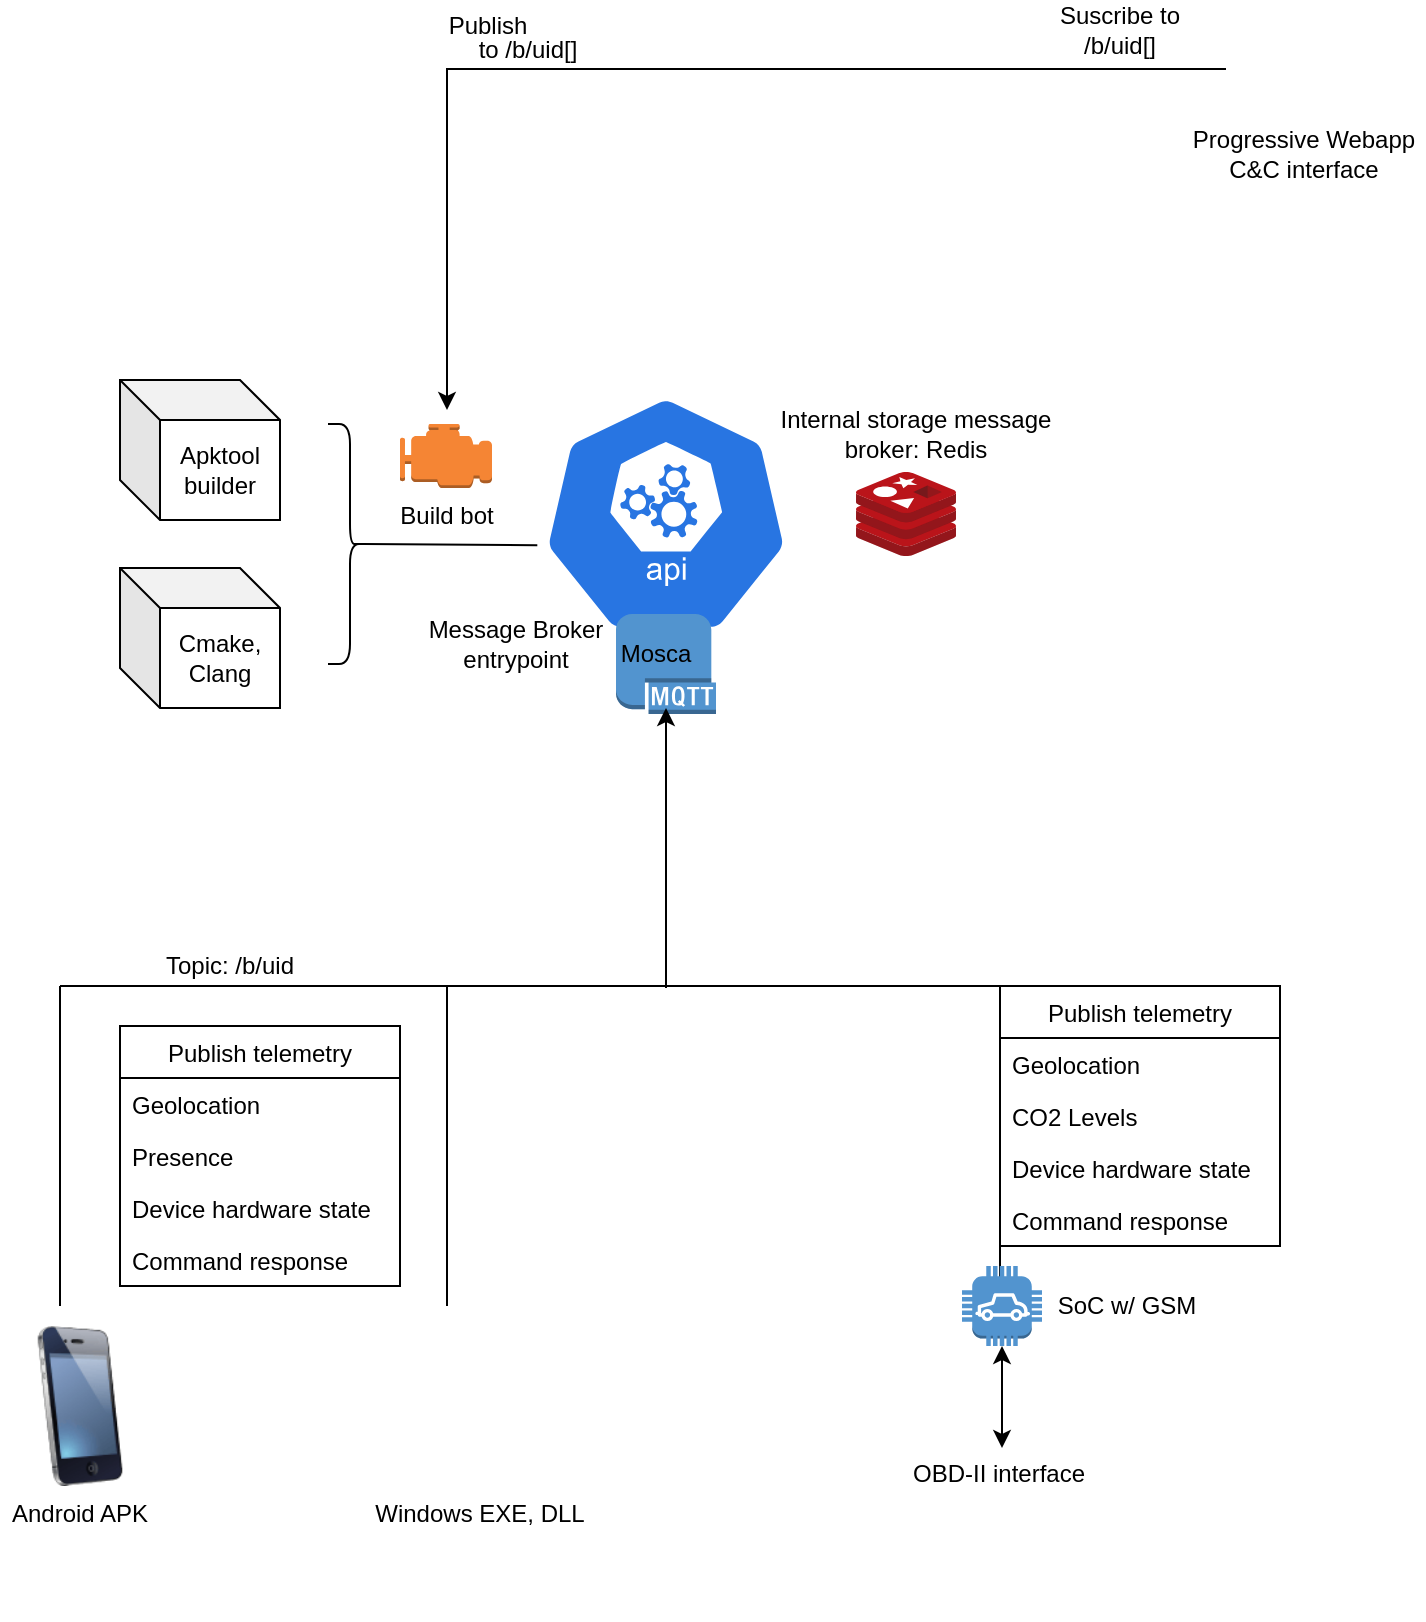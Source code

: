 <mxfile version="12.3.8" type="device" pages="1"><diagram id="PozaXccGfx9hUC65a069" name="Page-1"><mxGraphModel dx="1426" dy="802" grid="1" gridSize="10" guides="1" tooltips="1" connect="1" arrows="1" fold="1" page="1" pageScale="1" pageWidth="827" pageHeight="1169" math="0" shadow="0"><root><mxCell id="0"/><mxCell id="1" parent="0"/><mxCell id="nLyYPSohx7e2pFR9MIe1-2" value="" style="html=1;dashed=0;whitespace=wrap;fillColor=#2875E2;strokeColor=#ffffff;points=[[0.005,0.63,0],[0.1,0.2,0],[0.9,0.2,0],[0.5,0,0],[0.995,0.63,0],[0.72,0.99,0],[0.5,1,0],[0.28,0.99,0]];shape=mxgraph.kubernetes.icon;prIcon=api" parent="1" vertex="1"><mxGeometry x="328" y="324" width="130" height="120" as="geometry"/></mxCell><mxCell id="nLyYPSohx7e2pFR9MIe1-1" value="" style="outlineConnect=0;dashed=0;verticalLabelPosition=bottom;verticalAlign=top;align=center;html=1;shape=mxgraph.aws3.mqtt_protocol;fillColor=#5294CF;gradientColor=none;" parent="1" vertex="1"><mxGeometry x="368" y="434" width="50" height="50" as="geometry"/></mxCell><mxCell id="nLyYPSohx7e2pFR9MIe1-6" value="" style="image;html=1;labelBackgroundColor=#ffffff;image=img/lib/clip_art/telecommunication/iPhone_128x128.png" parent="1" vertex="1"><mxGeometry x="60" y="790" width="80" height="80" as="geometry"/></mxCell><mxCell id="nLyYPSohx7e2pFR9MIe1-8" value="" style="shape=image;html=1;verticalAlign=top;verticalLabelPosition=bottom;labelBackgroundColor=#ffffff;imageAspect=0;aspect=fixed;image=https://cdn2.iconfinder.com/data/icons/crystalproject/128x128/devices/laptop.png" parent="1" vertex="1"><mxGeometry x="256" y="790" width="88" height="88" as="geometry"/></mxCell><mxCell id="nLyYPSohx7e2pFR9MIe1-9" value="Mosca" style="text;html=1;strokeColor=none;fillColor=none;align=center;verticalAlign=middle;whiteSpace=wrap;rounded=0;" parent="1" vertex="1"><mxGeometry x="368" y="444" width="40" height="20" as="geometry"/></mxCell><mxCell id="nLyYPSohx7e2pFR9MIe1-11" value="" style="aspect=fixed;html=1;points=[];align=center;image;fontSize=12;image=img/lib/mscae/Cache_Redis_Product.svg;" parent="1" vertex="1"><mxGeometry x="488" y="363" width="50" height="42" as="geometry"/></mxCell><mxCell id="nLyYPSohx7e2pFR9MIe1-12" value="Message Broker entrypoint" style="text;html=1;strokeColor=none;fillColor=none;align=center;verticalAlign=middle;whiteSpace=wrap;rounded=0;" parent="1" vertex="1"><mxGeometry x="268" y="439" width="100" height="20" as="geometry"/></mxCell><mxCell id="nLyYPSohx7e2pFR9MIe1-13" value="Internal storage message broker: Redis" style="text;html=1;strokeColor=none;fillColor=none;align=center;verticalAlign=middle;whiteSpace=wrap;rounded=0;" parent="1" vertex="1"><mxGeometry x="438" y="334" width="160" height="20" as="geometry"/></mxCell><mxCell id="nLyYPSohx7e2pFR9MIe1-14" value="Android APK" style="text;html=1;strokeColor=none;fillColor=none;align=center;verticalAlign=middle;whiteSpace=wrap;rounded=0;" parent="1" vertex="1"><mxGeometry x="60" y="874" width="80" height="20" as="geometry"/></mxCell><mxCell id="nLyYPSohx7e2pFR9MIe1-15" value="Windows EXE, DLL" style="text;html=1;strokeColor=none;fillColor=none;align=center;verticalAlign=middle;whiteSpace=wrap;rounded=0;" parent="1" vertex="1"><mxGeometry x="240" y="874" width="120" height="20" as="geometry"/></mxCell><mxCell id="nLyYPSohx7e2pFR9MIe1-17" value="" style="shape=image;html=1;verticalAlign=top;verticalLabelPosition=bottom;labelBackgroundColor=#ffffff;imageAspect=0;aspect=fixed;image=https://cdn4.iconfinder.com/data/icons/logos-3/600/React.js_logo-128.png" parent="1" vertex="1"><mxGeometry x="680" y="130" width="64" height="64" as="geometry"/></mxCell><mxCell id="nLyYPSohx7e2pFR9MIe1-19" value="Progressive Webapp C&amp;amp;C interface" style="text;html=1;strokeColor=none;fillColor=none;align=center;verticalAlign=middle;whiteSpace=wrap;rounded=0;" parent="1" vertex="1"><mxGeometry x="652" y="194" width="120" height="20" as="geometry"/></mxCell><mxCell id="nLyYPSohx7e2pFR9MIe1-23" value="Apktool builder" style="shape=cube;whiteSpace=wrap;html=1;boundedLbl=1;backgroundOutline=1;darkOpacity=0.05;darkOpacity2=0.1;" parent="1" vertex="1"><mxGeometry x="120" y="317" width="80" height="70" as="geometry"/></mxCell><mxCell id="nLyYPSohx7e2pFR9MIe1-24" value="Cmake, Clang" style="shape=cube;whiteSpace=wrap;html=1;boundedLbl=1;backgroundOutline=1;darkOpacity=0.05;darkOpacity2=0.1;" parent="1" vertex="1"><mxGeometry x="120" y="411" width="80" height="70" as="geometry"/></mxCell><mxCell id="nLyYPSohx7e2pFR9MIe1-26" value="" style="shape=curlyBracket;whiteSpace=wrap;html=1;rounded=1;size=0.45;direction=west;" parent="1" vertex="1"><mxGeometry x="224" y="339" width="20" height="120" as="geometry"/></mxCell><mxCell id="nLyYPSohx7e2pFR9MIe1-28" value="" style="endArrow=none;html=1;entryX=0.005;entryY=0.63;entryDx=0;entryDy=0;entryPerimeter=0;exitX=0.1;exitY=0.5;exitDx=0;exitDy=0;exitPerimeter=0;" parent="1" source="nLyYPSohx7e2pFR9MIe1-26" target="nLyYPSohx7e2pFR9MIe1-2" edge="1"><mxGeometry width="50" height="50" relative="1" as="geometry"><mxPoint x="268" y="400" as="sourcePoint"/><mxPoint x="318" y="352" as="targetPoint"/></mxGeometry></mxCell><mxCell id="nLyYPSohx7e2pFR9MIe1-32" value="Build bot" style="outlineConnect=0;dashed=0;verticalLabelPosition=bottom;verticalAlign=top;align=center;html=1;shape=mxgraph.aws3.emr_engine;fillColor=#F58534;gradientColor=none;" parent="1" vertex="1"><mxGeometry x="260" y="339" width="46" height="32" as="geometry"/></mxCell><mxCell id="nLyYPSohx7e2pFR9MIe1-34" value="" style="endArrow=classic;html=1;" parent="1" edge="1"><mxGeometry width="50" height="50" relative="1" as="geometry"><mxPoint x="283.5" y="162" as="sourcePoint"/><mxPoint x="283.5" y="332" as="targetPoint"/></mxGeometry></mxCell><mxCell id="nLyYPSohx7e2pFR9MIe1-37" value="" style="endArrow=none;html=1;" parent="1" edge="1"><mxGeometry width="50" height="50" relative="1" as="geometry"><mxPoint x="283" y="161.5" as="sourcePoint"/><mxPoint x="673" y="161.5" as="targetPoint"/></mxGeometry></mxCell><mxCell id="nLyYPSohx7e2pFR9MIe1-38" value="Publish" style="text;html=1;strokeColor=none;fillColor=none;align=center;verticalAlign=middle;whiteSpace=wrap;rounded=0;" parent="1" vertex="1"><mxGeometry x="284" y="130" width="40" height="20" as="geometry"/></mxCell><mxCell id="nLyYPSohx7e2pFR9MIe1-39" value="" style="endArrow=classic;html=1;" parent="1" edge="1"><mxGeometry width="50" height="50" relative="1" as="geometry"><mxPoint x="393" y="621" as="sourcePoint"/><mxPoint x="393" y="481" as="targetPoint"/><Array as="points"><mxPoint x="393" y="551"/></Array></mxGeometry></mxCell><mxCell id="nLyYPSohx7e2pFR9MIe1-40" value="" style="endArrow=none;html=1;" parent="1" edge="1"><mxGeometry width="50" height="50" relative="1" as="geometry"><mxPoint x="220" y="620" as="sourcePoint"/><mxPoint x="393" y="620" as="targetPoint"/></mxGeometry></mxCell><mxCell id="nLyYPSohx7e2pFR9MIe1-42" value="" style="endArrow=none;html=1;" parent="1" edge="1"><mxGeometry width="50" height="50" relative="1" as="geometry"><mxPoint x="283.5" y="780" as="sourcePoint"/><mxPoint x="283.5" y="620" as="targetPoint"/></mxGeometry></mxCell><mxCell id="nLyYPSohx7e2pFR9MIe1-43" value="" style="endArrow=none;html=1;" parent="1" edge="1"><mxGeometry width="50" height="50" relative="1" as="geometry"><mxPoint x="90" y="780" as="sourcePoint"/><mxPoint x="90" y="620" as="targetPoint"/></mxGeometry></mxCell><mxCell id="nLyYPSohx7e2pFR9MIe1-44" value="" style="endArrow=none;html=1;" parent="1" edge="1"><mxGeometry width="50" height="50" relative="1" as="geometry"><mxPoint x="90" y="620" as="sourcePoint"/><mxPoint x="220" y="620" as="targetPoint"/></mxGeometry></mxCell><mxCell id="nLyYPSohx7e2pFR9MIe1-48" value="Publish telemetry" style="swimlane;fontStyle=0;childLayout=stackLayout;horizontal=1;startSize=26;fillColor=none;horizontalStack=0;resizeParent=1;resizeParentMax=0;resizeLast=0;collapsible=1;marginBottom=0;" parent="1" vertex="1"><mxGeometry x="120" y="640" width="140" height="130" as="geometry"/></mxCell><mxCell id="nLyYPSohx7e2pFR9MIe1-49" value="Geolocation" style="text;strokeColor=none;fillColor=none;align=left;verticalAlign=top;spacingLeft=4;spacingRight=4;overflow=hidden;rotatable=0;points=[[0,0.5],[1,0.5]];portConstraint=eastwest;" parent="nLyYPSohx7e2pFR9MIe1-48" vertex="1"><mxGeometry y="26" width="140" height="26" as="geometry"/></mxCell><mxCell id="nLyYPSohx7e2pFR9MIe1-50" value="Presence" style="text;strokeColor=none;fillColor=none;align=left;verticalAlign=top;spacingLeft=4;spacingRight=4;overflow=hidden;rotatable=0;points=[[0,0.5],[1,0.5]];portConstraint=eastwest;" parent="nLyYPSohx7e2pFR9MIe1-48" vertex="1"><mxGeometry y="52" width="140" height="26" as="geometry"/></mxCell><mxCell id="nLyYPSohx7e2pFR9MIe1-51" value="Device hardware state" style="text;strokeColor=none;fillColor=none;align=left;verticalAlign=top;spacingLeft=4;spacingRight=4;overflow=hidden;rotatable=0;points=[[0,0.5],[1,0.5]];portConstraint=eastwest;" parent="nLyYPSohx7e2pFR9MIe1-48" vertex="1"><mxGeometry y="78" width="140" height="26" as="geometry"/></mxCell><mxCell id="lrmai_VdGvUUOA9j-9oB-1" value="Command response" style="text;strokeColor=none;fillColor=none;align=left;verticalAlign=top;spacingLeft=4;spacingRight=4;overflow=hidden;rotatable=0;points=[[0,0.5],[1,0.5]];portConstraint=eastwest;" parent="nLyYPSohx7e2pFR9MIe1-48" vertex="1"><mxGeometry y="104" width="140" height="26" as="geometry"/></mxCell><mxCell id="lrmai_VdGvUUOA9j-9oB-2" value="Topic: /b/uid" style="text;html=1;strokeColor=none;fillColor=none;align=center;verticalAlign=middle;whiteSpace=wrap;rounded=0;fontSize=12;" parent="1" vertex="1"><mxGeometry x="120" y="600" width="110" height="20" as="geometry"/></mxCell><mxCell id="lrmai_VdGvUUOA9j-9oB-11" value="to /b/uid[]" style="text;html=1;strokeColor=none;fillColor=none;align=center;verticalAlign=middle;whiteSpace=wrap;rounded=0;fontSize=12;" parent="1" vertex="1"><mxGeometry x="294" y="142" width="60" height="20" as="geometry"/></mxCell><mxCell id="lrmai_VdGvUUOA9j-9oB-12" value="Suscribe to /b/uid[]" style="text;html=1;strokeColor=none;fillColor=none;align=center;verticalAlign=middle;whiteSpace=wrap;rounded=0;fontSize=12;" parent="1" vertex="1"><mxGeometry x="580" y="132" width="80" height="20" as="geometry"/></mxCell><mxCell id="L7XW6ieEz5OUx7sTkwh_-3" value="" style="shape=image;html=1;verticalAlign=top;verticalLabelPosition=bottom;labelBackgroundColor=#ffffff;imageAspect=0;aspect=fixed;image=https://cdn3.iconfinder.com/data/icons/transport-icons-2/512/BT_c3side-128.png" vertex="1" parent="1"><mxGeometry x="518" y="851" width="86" height="86" as="geometry"/></mxCell><mxCell id="L7XW6ieEz5OUx7sTkwh_-4" value="" style="endArrow=none;html=1;" edge="1" parent="1"><mxGeometry width="50" height="50" relative="1" as="geometry"><mxPoint x="560" y="770" as="sourcePoint"/><mxPoint x="560" y="620" as="targetPoint"/></mxGeometry></mxCell><mxCell id="L7XW6ieEz5OUx7sTkwh_-6" value="" style="endArrow=none;html=1;" edge="1" parent="1"><mxGeometry width="50" height="50" relative="1" as="geometry"><mxPoint x="390" y="620" as="sourcePoint"/><mxPoint x="560" y="620" as="targetPoint"/></mxGeometry></mxCell><mxCell id="L7XW6ieEz5OUx7sTkwh_-7" value="" style="outlineConnect=0;dashed=0;verticalLabelPosition=bottom;verticalAlign=top;align=center;html=1;shape=mxgraph.aws3.car;fillColor=#5294CF;gradientColor=none;" vertex="1" parent="1"><mxGeometry x="541" y="760" width="40" height="40" as="geometry"/></mxCell><mxCell id="L7XW6ieEz5OUx7sTkwh_-8" value="" style="endArrow=classic;startArrow=classic;html=1;entryX=0.5;entryY=1;entryDx=0;entryDy=0;entryPerimeter=0;" edge="1" parent="1" source="L7XW6ieEz5OUx7sTkwh_-3" target="L7XW6ieEz5OUx7sTkwh_-7"><mxGeometry width="50" height="50" relative="1" as="geometry"><mxPoint x="540" y="870" as="sourcePoint"/><mxPoint x="560" y="820" as="targetPoint"/></mxGeometry></mxCell><mxCell id="L7XW6ieEz5OUx7sTkwh_-9" value="OBD-II interface" style="text;html=1;strokeColor=none;fillColor=none;align=center;verticalAlign=middle;whiteSpace=wrap;rounded=0;" vertex="1" parent="1"><mxGeometry x="515" y="854" width="89" height="20" as="geometry"/></mxCell><mxCell id="L7XW6ieEz5OUx7sTkwh_-10" value="SoC w/ GSM" style="text;html=1;strokeColor=none;fillColor=none;align=center;verticalAlign=middle;whiteSpace=wrap;rounded=0;rotation=0;" vertex="1" parent="1"><mxGeometry x="581" y="770" width="85" height="20" as="geometry"/></mxCell><mxCell id="L7XW6ieEz5OUx7sTkwh_-19" value="Publish telemetry" style="swimlane;fontStyle=0;childLayout=stackLayout;horizontal=1;startSize=26;fillColor=none;horizontalStack=0;resizeParent=1;resizeParentMax=0;resizeLast=0;collapsible=1;marginBottom=0;" vertex="1" parent="1"><mxGeometry x="560" y="620" width="140" height="130" as="geometry"/></mxCell><mxCell id="L7XW6ieEz5OUx7sTkwh_-20" value="Geolocation" style="text;strokeColor=none;fillColor=none;align=left;verticalAlign=top;spacingLeft=4;spacingRight=4;overflow=hidden;rotatable=0;points=[[0,0.5],[1,0.5]];portConstraint=eastwest;" vertex="1" parent="L7XW6ieEz5OUx7sTkwh_-19"><mxGeometry y="26" width="140" height="26" as="geometry"/></mxCell><mxCell id="L7XW6ieEz5OUx7sTkwh_-21" value="CO2 Levels" style="text;strokeColor=none;fillColor=none;align=left;verticalAlign=top;spacingLeft=4;spacingRight=4;overflow=hidden;rotatable=0;points=[[0,0.5],[1,0.5]];portConstraint=eastwest;" vertex="1" parent="L7XW6ieEz5OUx7sTkwh_-19"><mxGeometry y="52" width="140" height="26" as="geometry"/></mxCell><mxCell id="L7XW6ieEz5OUx7sTkwh_-22" value="Device hardware state" style="text;strokeColor=none;fillColor=none;align=left;verticalAlign=top;spacingLeft=4;spacingRight=4;overflow=hidden;rotatable=0;points=[[0,0.5],[1,0.5]];portConstraint=eastwest;" vertex="1" parent="L7XW6ieEz5OUx7sTkwh_-19"><mxGeometry y="78" width="140" height="26" as="geometry"/></mxCell><mxCell id="L7XW6ieEz5OUx7sTkwh_-23" value="Command response" style="text;strokeColor=none;fillColor=none;align=left;verticalAlign=top;spacingLeft=4;spacingRight=4;overflow=hidden;rotatable=0;points=[[0,0.5],[1,0.5]];portConstraint=eastwest;" vertex="1" parent="L7XW6ieEz5OUx7sTkwh_-19"><mxGeometry y="104" width="140" height="26" as="geometry"/></mxCell></root></mxGraphModel></diagram></mxfile>